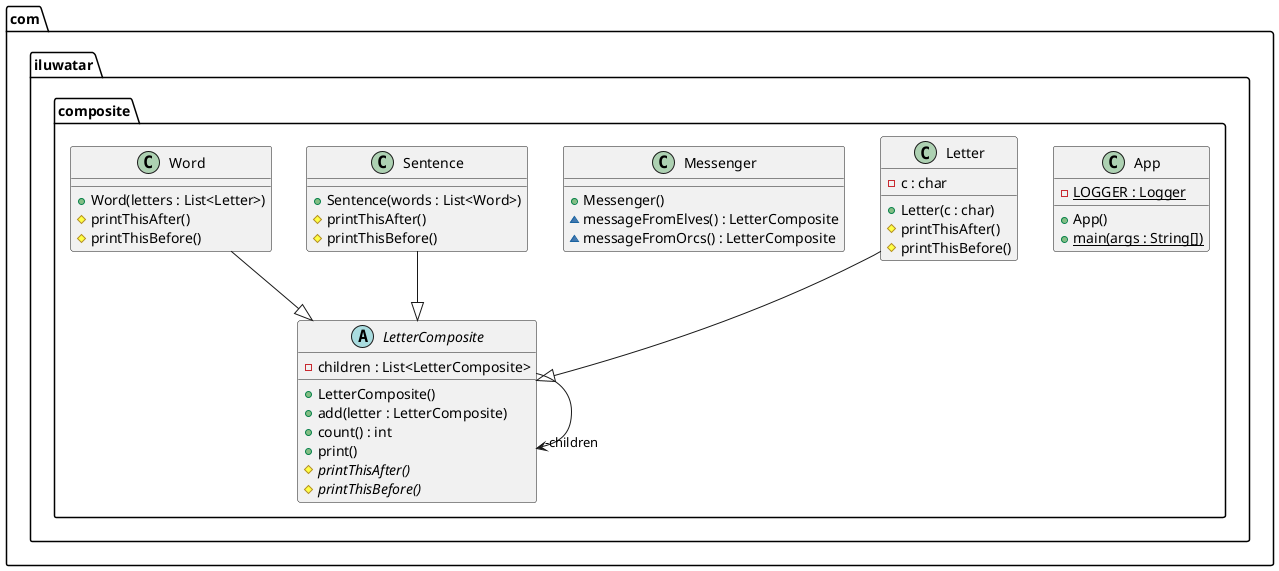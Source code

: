@startuml
package com.iluwatar.composite {
  class App {
    - LOGGER : Logger {static}
    + App()
    + main(args : String[]) {static}
  }
  class Letter {
    - c : char
    + Letter(c : char)
    # printThisAfter()
    # printThisBefore()
  }
  abstract class LetterComposite {
    - children : List<LetterComposite>
    + LetterComposite()
    + add(letter : LetterComposite)
    + count() : int
    + print()
    # printThisAfter() {abstract}
    # printThisBefore() {abstract}
  }
  class Messenger {
    + Messenger()
    ~ messageFromElves() : LetterComposite
    ~ messageFromOrcs() : LetterComposite
  }
  class Sentence {
    + Sentence(words : List<Word>)
    # printThisAfter()
    # printThisBefore()
  }
  class Word {
    + Word(letters : List<Letter>)
    # printThisAfter()
    # printThisBefore()
  }
}
LetterComposite -->  "-children" LetterComposite
Letter --|> LetterComposite 
Sentence --|> LetterComposite 
Word --|> LetterComposite 
@enduml